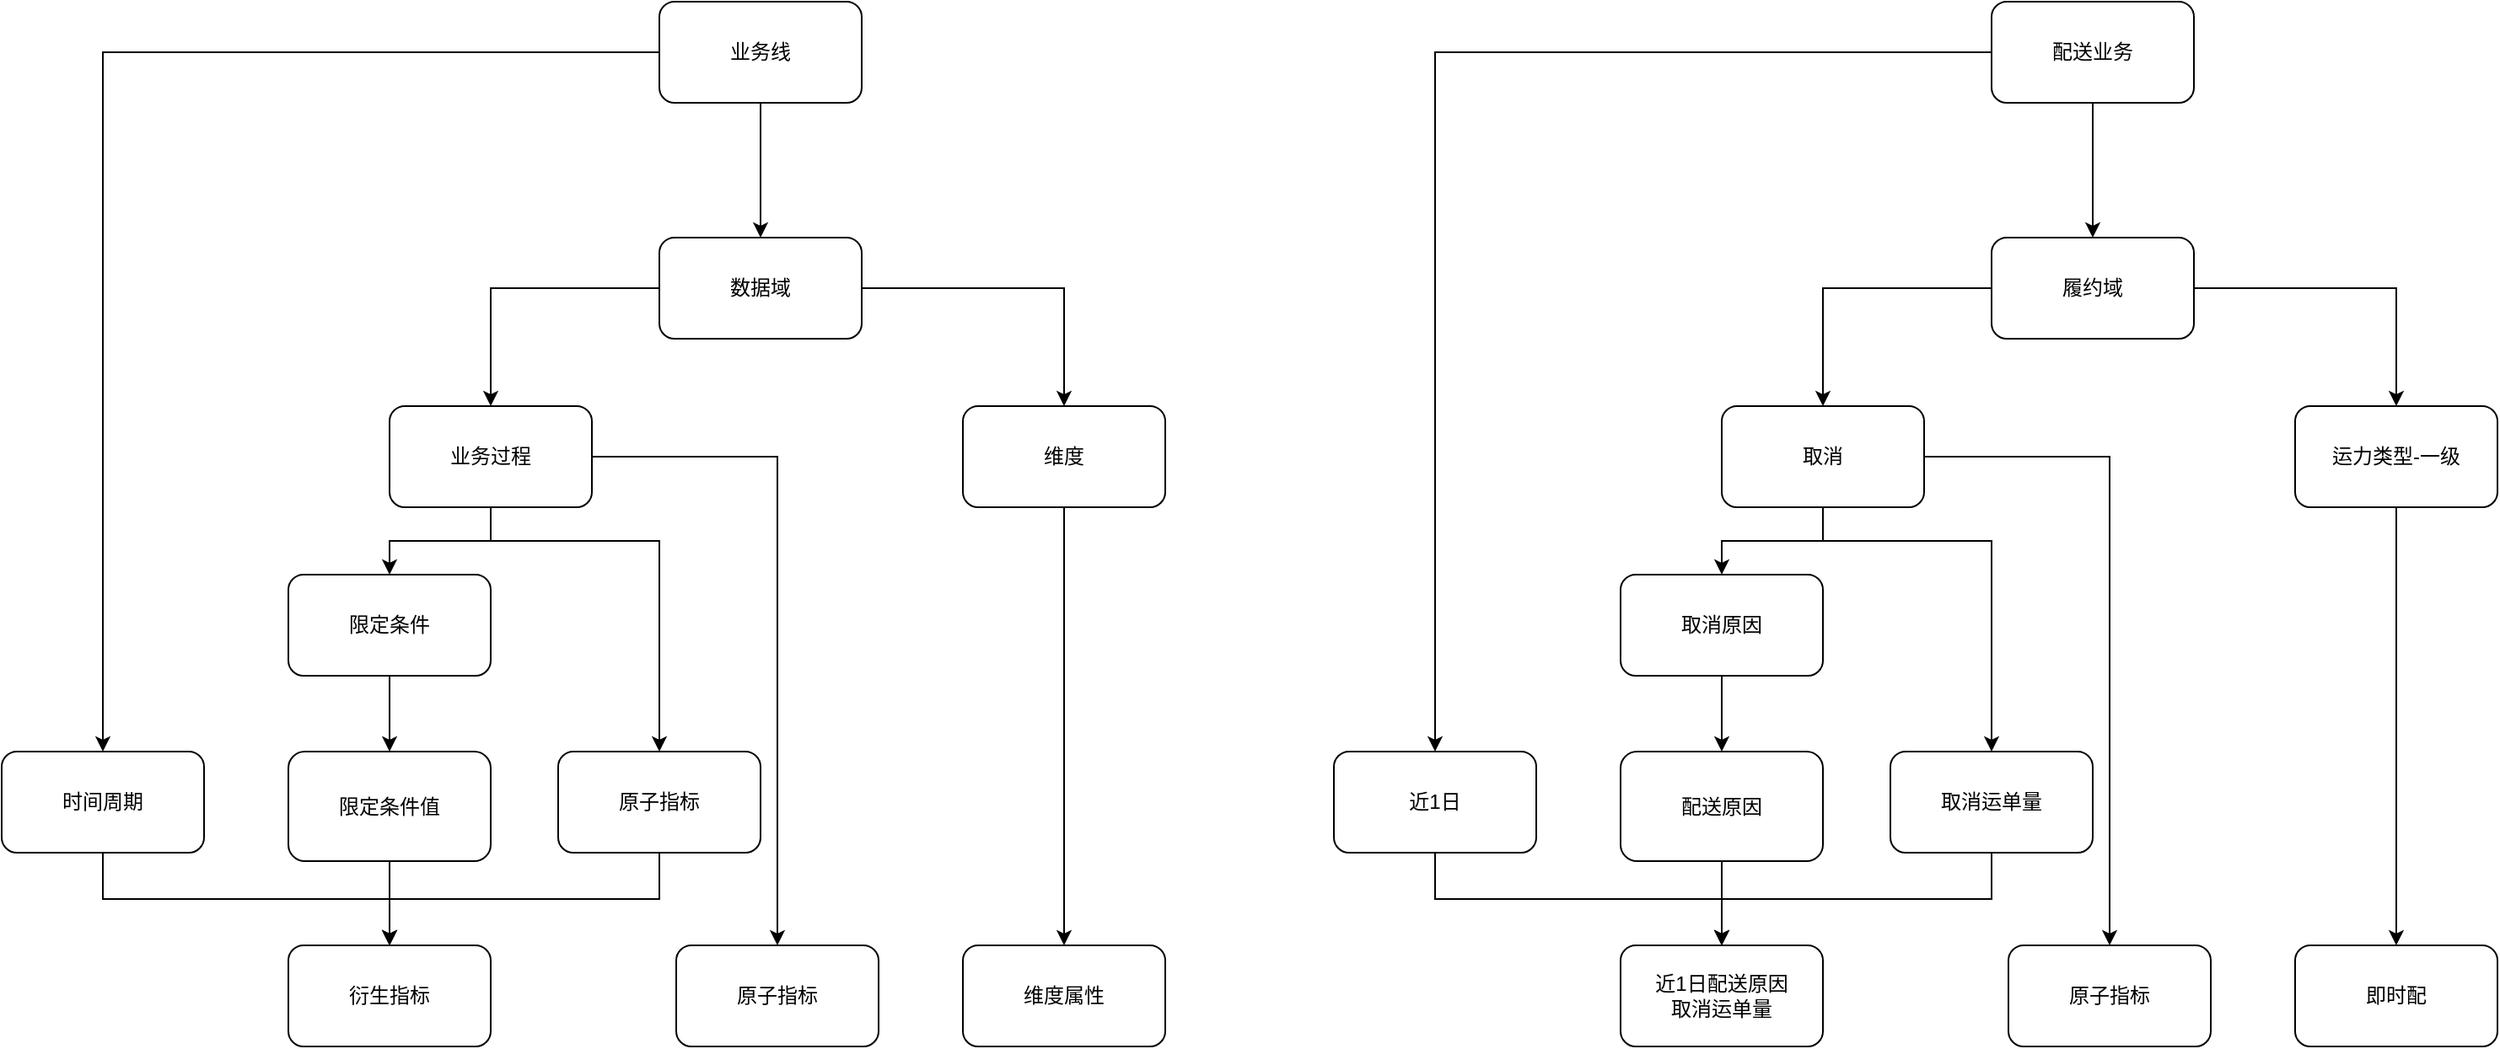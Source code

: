 <mxfile version="24.4.9" type="github">
  <diagram name="第 1 页" id="oUudRjBOP5EobcvhOo-r">
    <mxGraphModel dx="2373" dy="860" grid="1" gridSize="10" guides="1" tooltips="1" connect="1" arrows="1" fold="1" page="1" pageScale="1" pageWidth="827" pageHeight="1169" math="0" shadow="0">
      <root>
        <mxCell id="0" />
        <mxCell id="1" parent="0" />
        <mxCell id="qduW7B2lY_MH8btsXuzB-5" value="" style="edgeStyle=orthogonalEdgeStyle;rounded=0;orthogonalLoop=1;jettySize=auto;html=1;" edge="1" parent="1" source="qduW7B2lY_MH8btsXuzB-1" target="qduW7B2lY_MH8btsXuzB-4">
          <mxGeometry relative="1" as="geometry" />
        </mxCell>
        <mxCell id="qduW7B2lY_MH8btsXuzB-16" value="" style="edgeStyle=orthogonalEdgeStyle;rounded=0;orthogonalLoop=1;jettySize=auto;html=1;" edge="1" parent="1" source="qduW7B2lY_MH8btsXuzB-1" target="qduW7B2lY_MH8btsXuzB-15">
          <mxGeometry relative="1" as="geometry" />
        </mxCell>
        <mxCell id="qduW7B2lY_MH8btsXuzB-1" value="业务线" style="rounded=1;whiteSpace=wrap;html=1;" vertex="1" parent="1">
          <mxGeometry x="310" y="100" width="120" height="60" as="geometry" />
        </mxCell>
        <mxCell id="qduW7B2lY_MH8btsXuzB-7" value="" style="edgeStyle=orthogonalEdgeStyle;rounded=0;orthogonalLoop=1;jettySize=auto;html=1;" edge="1" parent="1" source="qduW7B2lY_MH8btsXuzB-4" target="qduW7B2lY_MH8btsXuzB-6">
          <mxGeometry relative="1" as="geometry" />
        </mxCell>
        <mxCell id="qduW7B2lY_MH8btsXuzB-24" style="edgeStyle=orthogonalEdgeStyle;rounded=0;orthogonalLoop=1;jettySize=auto;html=1;exitX=1;exitY=0.5;exitDx=0;exitDy=0;" edge="1" parent="1" source="qduW7B2lY_MH8btsXuzB-4" target="qduW7B2lY_MH8btsXuzB-8">
          <mxGeometry relative="1" as="geometry" />
        </mxCell>
        <mxCell id="qduW7B2lY_MH8btsXuzB-4" value="数据域" style="rounded=1;whiteSpace=wrap;html=1;" vertex="1" parent="1">
          <mxGeometry x="310" y="240" width="120" height="60" as="geometry" />
        </mxCell>
        <mxCell id="qduW7B2lY_MH8btsXuzB-12" style="edgeStyle=orthogonalEdgeStyle;rounded=0;orthogonalLoop=1;jettySize=auto;html=1;entryX=0.5;entryY=0;entryDx=0;entryDy=0;" edge="1" parent="1" source="qduW7B2lY_MH8btsXuzB-6" target="qduW7B2lY_MH8btsXuzB-9">
          <mxGeometry relative="1" as="geometry" />
        </mxCell>
        <mxCell id="qduW7B2lY_MH8btsXuzB-14" style="edgeStyle=orthogonalEdgeStyle;rounded=0;orthogonalLoop=1;jettySize=auto;html=1;" edge="1" parent="1" source="qduW7B2lY_MH8btsXuzB-6" target="qduW7B2lY_MH8btsXuzB-11">
          <mxGeometry relative="1" as="geometry">
            <Array as="points">
              <mxPoint x="210" y="420" />
              <mxPoint x="310" y="420" />
            </Array>
          </mxGeometry>
        </mxCell>
        <mxCell id="qduW7B2lY_MH8btsXuzB-23" style="edgeStyle=orthogonalEdgeStyle;rounded=0;orthogonalLoop=1;jettySize=auto;html=1;" edge="1" parent="1" source="qduW7B2lY_MH8btsXuzB-6" target="qduW7B2lY_MH8btsXuzB-22">
          <mxGeometry relative="1" as="geometry" />
        </mxCell>
        <mxCell id="qduW7B2lY_MH8btsXuzB-6" value="业务过程" style="rounded=1;whiteSpace=wrap;html=1;" vertex="1" parent="1">
          <mxGeometry x="150" y="340" width="120" height="60" as="geometry" />
        </mxCell>
        <mxCell id="qduW7B2lY_MH8btsXuzB-25" style="edgeStyle=orthogonalEdgeStyle;rounded=0;orthogonalLoop=1;jettySize=auto;html=1;entryX=0.5;entryY=0;entryDx=0;entryDy=0;" edge="1" parent="1" source="qduW7B2lY_MH8btsXuzB-8" target="qduW7B2lY_MH8btsXuzB-26">
          <mxGeometry relative="1" as="geometry">
            <mxPoint x="590" y="650" as="targetPoint" />
          </mxGeometry>
        </mxCell>
        <mxCell id="qduW7B2lY_MH8btsXuzB-8" value="维度" style="rounded=1;whiteSpace=wrap;html=1;" vertex="1" parent="1">
          <mxGeometry x="490" y="340" width="120" height="60" as="geometry" />
        </mxCell>
        <mxCell id="qduW7B2lY_MH8btsXuzB-13" style="edgeStyle=orthogonalEdgeStyle;rounded=0;orthogonalLoop=1;jettySize=auto;html=1;entryX=0.5;entryY=0;entryDx=0;entryDy=0;" edge="1" parent="1" source="qduW7B2lY_MH8btsXuzB-9" target="qduW7B2lY_MH8btsXuzB-10">
          <mxGeometry relative="1" as="geometry" />
        </mxCell>
        <mxCell id="qduW7B2lY_MH8btsXuzB-9" value="限定条&lt;span style=&quot;color: rgba(0, 0, 0, 0); font-family: monospace; font-size: 0px; text-align: start; text-wrap: nowrap;&quot;&gt;%3CmxGraphModel%3E%3Croot%3E%3CmxCell%20id%3D%220%22%2F%3E%3CmxCell%20id%3D%221%22%20parent%3D%220%22%2F%3E%3CmxCell%20id%3D%222%22%20value%3D%22%E4%B8%9A%E5%8A%A1%E8%BF%87%E7%A8%8B%22%20style%3D%22rounded%3D1%3BwhiteSpace%3Dwrap%3Bhtml%3D1%3B%22%20vertex%3D%221%22%20parent%3D%221%22%3E%3CmxGeometry%20x%3D%22150%22%20y%3D%22350%22%20width%3D%22120%22%20height%3D%2260%22%20as%3D%22geometry%22%2F%3E%3C%2FmxCell%3E%3C%2Froot%3E%3C%2FmxGraphModel%3E&lt;/span&gt;件" style="rounded=1;whiteSpace=wrap;html=1;" vertex="1" parent="1">
          <mxGeometry x="90" y="440" width="120" height="60" as="geometry" />
        </mxCell>
        <mxCell id="qduW7B2lY_MH8btsXuzB-20" value="" style="edgeStyle=orthogonalEdgeStyle;rounded=0;orthogonalLoop=1;jettySize=auto;html=1;" edge="1" parent="1" source="qduW7B2lY_MH8btsXuzB-10" target="qduW7B2lY_MH8btsXuzB-17">
          <mxGeometry relative="1" as="geometry" />
        </mxCell>
        <mxCell id="qduW7B2lY_MH8btsXuzB-10" value="限定条件值" style="rounded=1;whiteSpace=wrap;html=1;" vertex="1" parent="1">
          <mxGeometry x="90" y="545" width="120" height="65" as="geometry" />
        </mxCell>
        <mxCell id="qduW7B2lY_MH8btsXuzB-21" style="edgeStyle=orthogonalEdgeStyle;rounded=0;orthogonalLoop=1;jettySize=auto;html=1;entryX=0.5;entryY=0;entryDx=0;entryDy=0;exitX=0.5;exitY=1;exitDx=0;exitDy=0;" edge="1" parent="1" source="qduW7B2lY_MH8btsXuzB-11" target="qduW7B2lY_MH8btsXuzB-17">
          <mxGeometry relative="1" as="geometry" />
        </mxCell>
        <mxCell id="qduW7B2lY_MH8btsXuzB-11" value="原子指标" style="rounded=1;whiteSpace=wrap;html=1;" vertex="1" parent="1">
          <mxGeometry x="250" y="545" width="120" height="60" as="geometry" />
        </mxCell>
        <mxCell id="qduW7B2lY_MH8btsXuzB-18" style="edgeStyle=orthogonalEdgeStyle;rounded=0;orthogonalLoop=1;jettySize=auto;html=1;exitX=0.5;exitY=1;exitDx=0;exitDy=0;entryX=0.5;entryY=0;entryDx=0;entryDy=0;" edge="1" parent="1" source="qduW7B2lY_MH8btsXuzB-15" target="qduW7B2lY_MH8btsXuzB-17">
          <mxGeometry relative="1" as="geometry" />
        </mxCell>
        <mxCell id="qduW7B2lY_MH8btsXuzB-15" value="时间周期" style="rounded=1;whiteSpace=wrap;html=1;" vertex="1" parent="1">
          <mxGeometry x="-80" y="545" width="120" height="60" as="geometry" />
        </mxCell>
        <mxCell id="qduW7B2lY_MH8btsXuzB-17" value="衍生指标" style="rounded=1;whiteSpace=wrap;html=1;" vertex="1" parent="1">
          <mxGeometry x="90" y="660" width="120" height="60" as="geometry" />
        </mxCell>
        <mxCell id="qduW7B2lY_MH8btsXuzB-22" value="原子指标" style="rounded=1;whiteSpace=wrap;html=1;" vertex="1" parent="1">
          <mxGeometry x="320" y="660" width="120" height="60" as="geometry" />
        </mxCell>
        <mxCell id="qduW7B2lY_MH8btsXuzB-26" value="维度属性" style="rounded=1;whiteSpace=wrap;html=1;" vertex="1" parent="1">
          <mxGeometry x="490" y="660" width="120" height="60" as="geometry" />
        </mxCell>
        <mxCell id="qduW7B2lY_MH8btsXuzB-27" value="" style="edgeStyle=orthogonalEdgeStyle;rounded=0;orthogonalLoop=1;jettySize=auto;html=1;" edge="1" parent="1" source="qduW7B2lY_MH8btsXuzB-29" target="qduW7B2lY_MH8btsXuzB-32">
          <mxGeometry relative="1" as="geometry" />
        </mxCell>
        <mxCell id="qduW7B2lY_MH8btsXuzB-28" value="" style="edgeStyle=orthogonalEdgeStyle;rounded=0;orthogonalLoop=1;jettySize=auto;html=1;" edge="1" parent="1" source="qduW7B2lY_MH8btsXuzB-29" target="qduW7B2lY_MH8btsXuzB-46">
          <mxGeometry relative="1" as="geometry" />
        </mxCell>
        <mxCell id="qduW7B2lY_MH8btsXuzB-29" value="配送业务" style="rounded=1;whiteSpace=wrap;html=1;" vertex="1" parent="1">
          <mxGeometry x="1100" y="100" width="120" height="60" as="geometry" />
        </mxCell>
        <mxCell id="qduW7B2lY_MH8btsXuzB-30" value="" style="edgeStyle=orthogonalEdgeStyle;rounded=0;orthogonalLoop=1;jettySize=auto;html=1;" edge="1" parent="1" source="qduW7B2lY_MH8btsXuzB-32" target="qduW7B2lY_MH8btsXuzB-36">
          <mxGeometry relative="1" as="geometry" />
        </mxCell>
        <mxCell id="qduW7B2lY_MH8btsXuzB-31" style="edgeStyle=orthogonalEdgeStyle;rounded=0;orthogonalLoop=1;jettySize=auto;html=1;exitX=1;exitY=0.5;exitDx=0;exitDy=0;" edge="1" parent="1" source="qduW7B2lY_MH8btsXuzB-32" target="qduW7B2lY_MH8btsXuzB-38">
          <mxGeometry relative="1" as="geometry" />
        </mxCell>
        <mxCell id="qduW7B2lY_MH8btsXuzB-32" value="履约域" style="rounded=1;whiteSpace=wrap;html=1;" vertex="1" parent="1">
          <mxGeometry x="1100" y="240" width="120" height="60" as="geometry" />
        </mxCell>
        <mxCell id="qduW7B2lY_MH8btsXuzB-33" style="edgeStyle=orthogonalEdgeStyle;rounded=0;orthogonalLoop=1;jettySize=auto;html=1;entryX=0.5;entryY=0;entryDx=0;entryDy=0;" edge="1" parent="1" source="qduW7B2lY_MH8btsXuzB-36" target="qduW7B2lY_MH8btsXuzB-40">
          <mxGeometry relative="1" as="geometry" />
        </mxCell>
        <mxCell id="qduW7B2lY_MH8btsXuzB-34" style="edgeStyle=orthogonalEdgeStyle;rounded=0;orthogonalLoop=1;jettySize=auto;html=1;" edge="1" parent="1" source="qduW7B2lY_MH8btsXuzB-36" target="qduW7B2lY_MH8btsXuzB-44">
          <mxGeometry relative="1" as="geometry">
            <Array as="points">
              <mxPoint x="1000" y="420" />
              <mxPoint x="1100" y="420" />
            </Array>
          </mxGeometry>
        </mxCell>
        <mxCell id="qduW7B2lY_MH8btsXuzB-35" style="edgeStyle=orthogonalEdgeStyle;rounded=0;orthogonalLoop=1;jettySize=auto;html=1;" edge="1" parent="1" source="qduW7B2lY_MH8btsXuzB-36" target="qduW7B2lY_MH8btsXuzB-48">
          <mxGeometry relative="1" as="geometry" />
        </mxCell>
        <mxCell id="qduW7B2lY_MH8btsXuzB-36" value="取消" style="rounded=1;whiteSpace=wrap;html=1;" vertex="1" parent="1">
          <mxGeometry x="940" y="340" width="120" height="60" as="geometry" />
        </mxCell>
        <mxCell id="qduW7B2lY_MH8btsXuzB-37" style="edgeStyle=orthogonalEdgeStyle;rounded=0;orthogonalLoop=1;jettySize=auto;html=1;entryX=0.5;entryY=0;entryDx=0;entryDy=0;" edge="1" parent="1" source="qduW7B2lY_MH8btsXuzB-38" target="qduW7B2lY_MH8btsXuzB-49">
          <mxGeometry relative="1" as="geometry">
            <mxPoint x="1380" y="650" as="targetPoint" />
          </mxGeometry>
        </mxCell>
        <mxCell id="qduW7B2lY_MH8btsXuzB-38" value="运力类型-一级" style="rounded=1;whiteSpace=wrap;html=1;" vertex="1" parent="1">
          <mxGeometry x="1280" y="340" width="120" height="60" as="geometry" />
        </mxCell>
        <mxCell id="qduW7B2lY_MH8btsXuzB-39" style="edgeStyle=orthogonalEdgeStyle;rounded=0;orthogonalLoop=1;jettySize=auto;html=1;entryX=0.5;entryY=0;entryDx=0;entryDy=0;" edge="1" parent="1" source="qduW7B2lY_MH8btsXuzB-40" target="qduW7B2lY_MH8btsXuzB-42">
          <mxGeometry relative="1" as="geometry" />
        </mxCell>
        <mxCell id="qduW7B2lY_MH8btsXuzB-40" value="取消原因" style="rounded=1;whiteSpace=wrap;html=1;" vertex="1" parent="1">
          <mxGeometry x="880" y="440" width="120" height="60" as="geometry" />
        </mxCell>
        <mxCell id="qduW7B2lY_MH8btsXuzB-41" value="" style="edgeStyle=orthogonalEdgeStyle;rounded=0;orthogonalLoop=1;jettySize=auto;html=1;" edge="1" parent="1" source="qduW7B2lY_MH8btsXuzB-42" target="qduW7B2lY_MH8btsXuzB-47">
          <mxGeometry relative="1" as="geometry" />
        </mxCell>
        <mxCell id="qduW7B2lY_MH8btsXuzB-42" value="配送原因" style="rounded=1;whiteSpace=wrap;html=1;" vertex="1" parent="1">
          <mxGeometry x="880" y="545" width="120" height="65" as="geometry" />
        </mxCell>
        <mxCell id="qduW7B2lY_MH8btsXuzB-43" style="edgeStyle=orthogonalEdgeStyle;rounded=0;orthogonalLoop=1;jettySize=auto;html=1;entryX=0.5;entryY=0;entryDx=0;entryDy=0;exitX=0.5;exitY=1;exitDx=0;exitDy=0;" edge="1" parent="1" source="qduW7B2lY_MH8btsXuzB-44" target="qduW7B2lY_MH8btsXuzB-47">
          <mxGeometry relative="1" as="geometry" />
        </mxCell>
        <mxCell id="qduW7B2lY_MH8btsXuzB-44" value="取消运单量" style="rounded=1;whiteSpace=wrap;html=1;" vertex="1" parent="1">
          <mxGeometry x="1040" y="545" width="120" height="60" as="geometry" />
        </mxCell>
        <mxCell id="qduW7B2lY_MH8btsXuzB-45" style="edgeStyle=orthogonalEdgeStyle;rounded=0;orthogonalLoop=1;jettySize=auto;html=1;exitX=0.5;exitY=1;exitDx=0;exitDy=0;entryX=0.5;entryY=0;entryDx=0;entryDy=0;" edge="1" parent="1" source="qduW7B2lY_MH8btsXuzB-46" target="qduW7B2lY_MH8btsXuzB-47">
          <mxGeometry relative="1" as="geometry" />
        </mxCell>
        <mxCell id="qduW7B2lY_MH8btsXuzB-46" value="近1日" style="rounded=1;whiteSpace=wrap;html=1;" vertex="1" parent="1">
          <mxGeometry x="710" y="545" width="120" height="60" as="geometry" />
        </mxCell>
        <mxCell id="qduW7B2lY_MH8btsXuzB-47" value="近1日配送原因&lt;br&gt;取消运单量" style="rounded=1;whiteSpace=wrap;html=1;" vertex="1" parent="1">
          <mxGeometry x="880" y="660" width="120" height="60" as="geometry" />
        </mxCell>
        <mxCell id="qduW7B2lY_MH8btsXuzB-48" value="原子指标" style="rounded=1;whiteSpace=wrap;html=1;" vertex="1" parent="1">
          <mxGeometry x="1110" y="660" width="120" height="60" as="geometry" />
        </mxCell>
        <mxCell id="qduW7B2lY_MH8btsXuzB-49" value="即时配" style="rounded=1;whiteSpace=wrap;html=1;" vertex="1" parent="1">
          <mxGeometry x="1280" y="660" width="120" height="60" as="geometry" />
        </mxCell>
      </root>
    </mxGraphModel>
  </diagram>
</mxfile>
